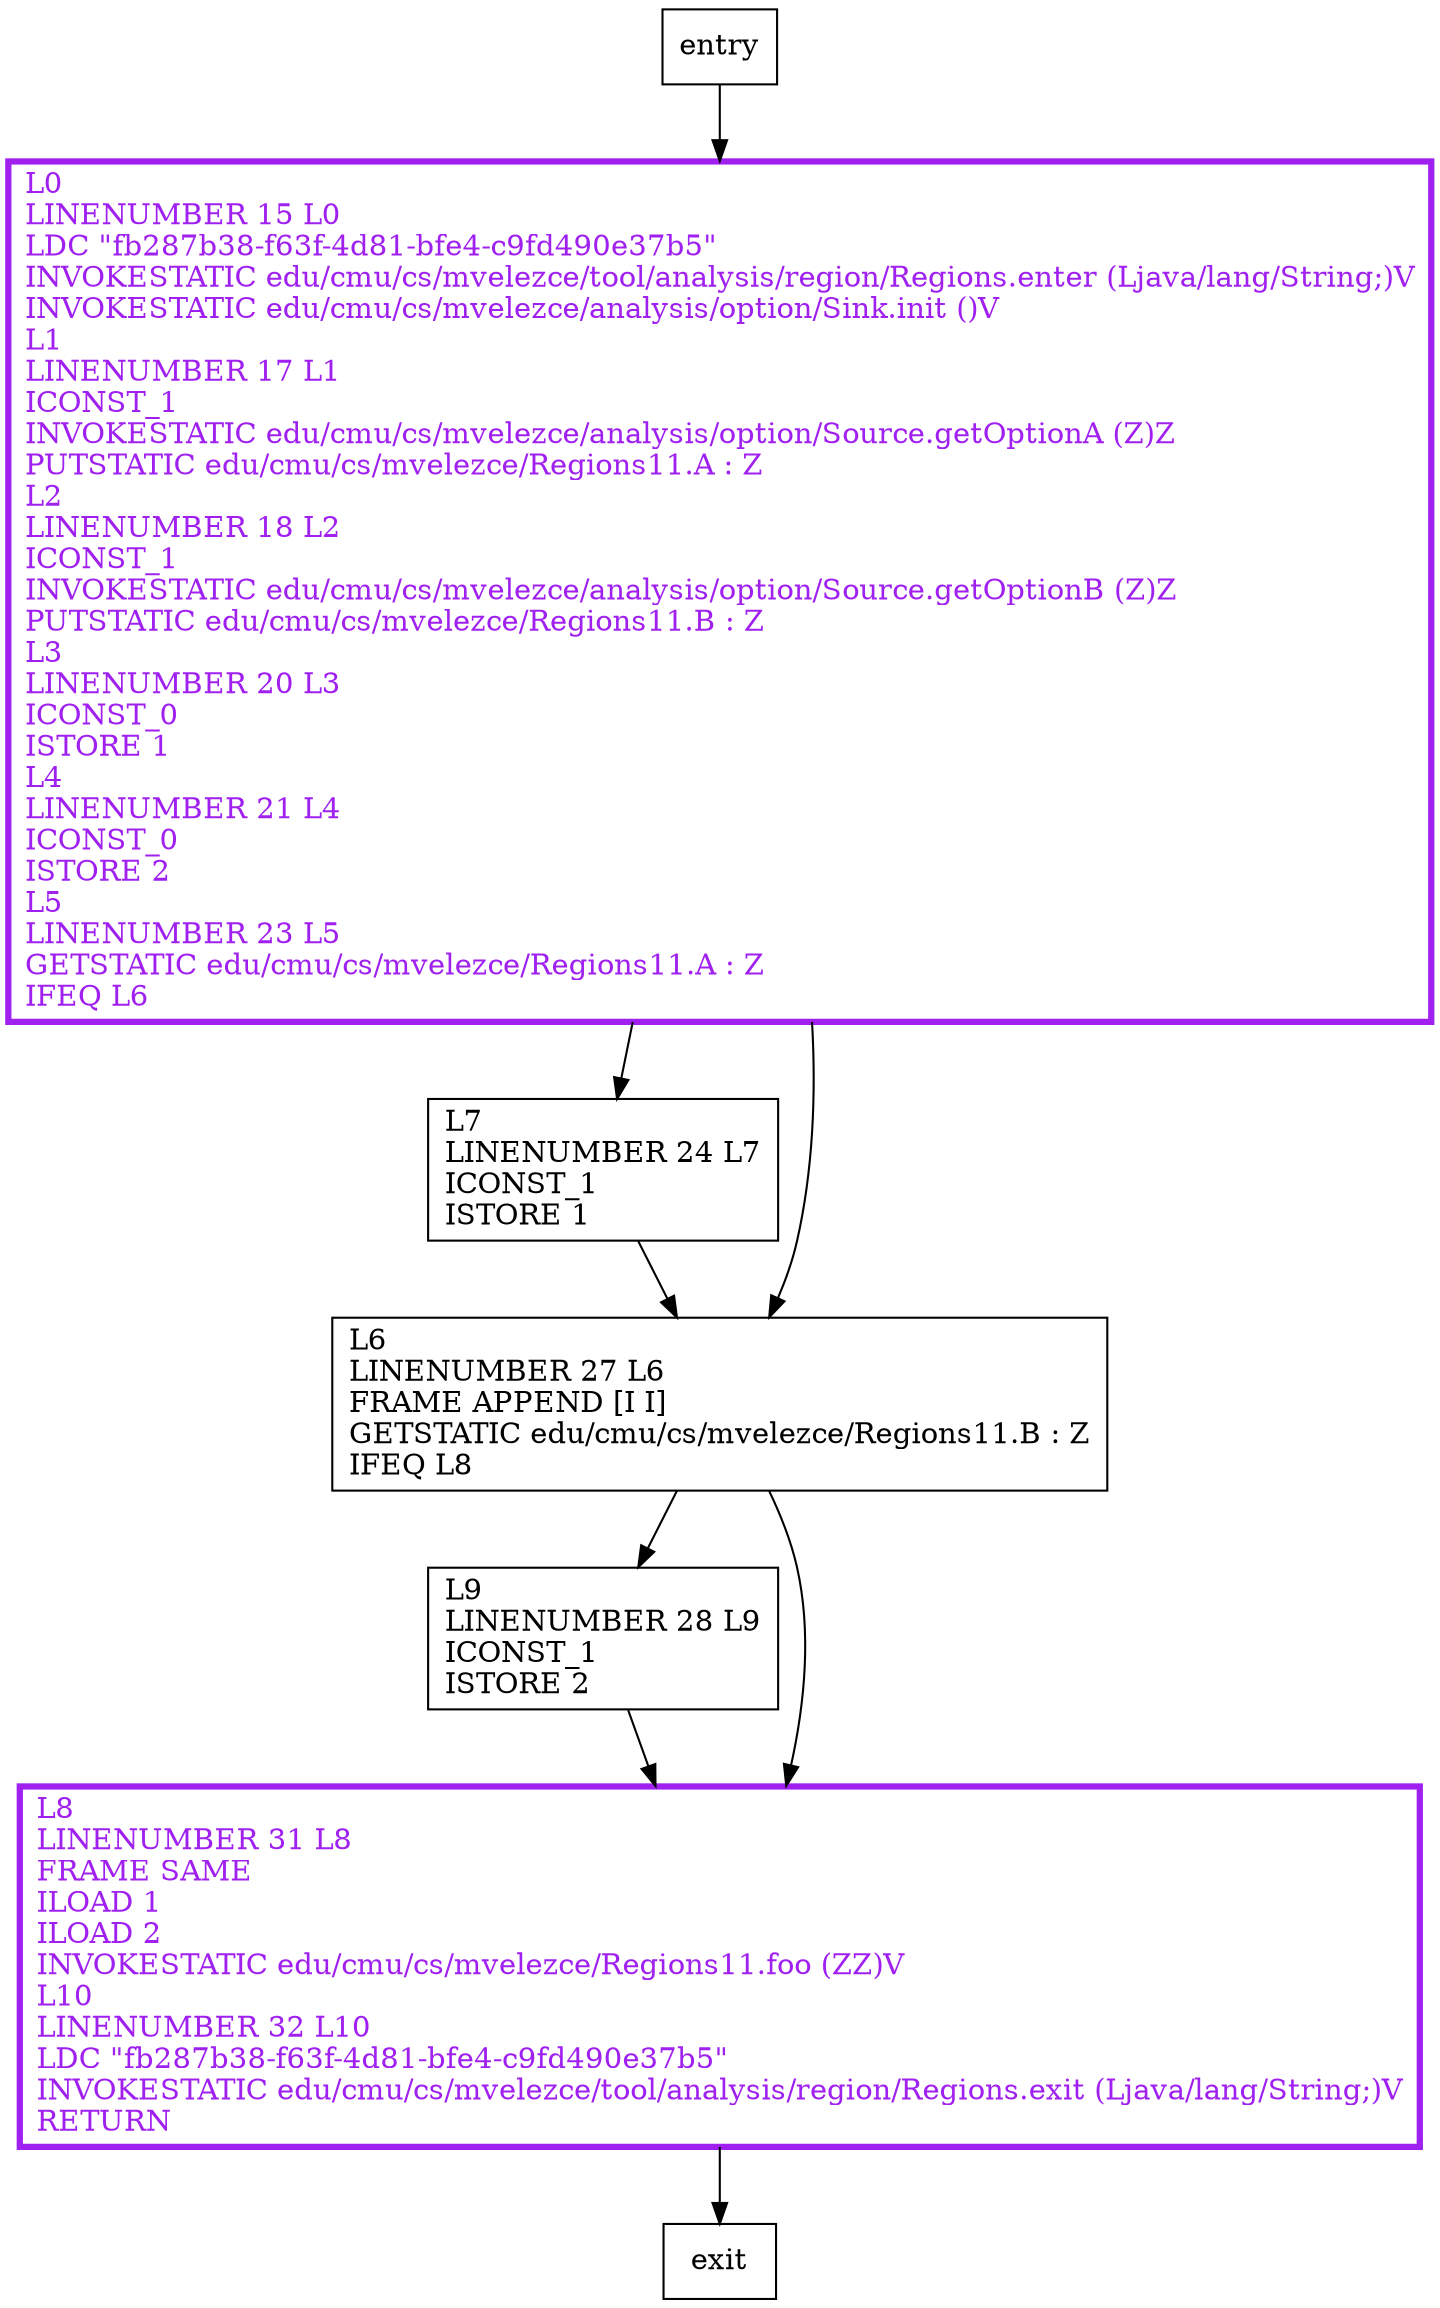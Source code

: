 digraph main {
node [shape=record];
596300281 [label="L7\lLINENUMBER 24 L7\lICONST_1\lISTORE 1\l"];
1078311031 [label="L9\lLINENUMBER 28 L9\lICONST_1\lISTORE 2\l"];
2085957371 [label="L6\lLINENUMBER 27 L6\lFRAME APPEND [I I]\lGETSTATIC edu/cmu/cs/mvelezce/Regions11.B : Z\lIFEQ L8\l"];
1398558365 [label="L8\lLINENUMBER 31 L8\lFRAME SAME\lILOAD 1\lILOAD 2\lINVOKESTATIC edu/cmu/cs/mvelezce/Regions11.foo (ZZ)V\lL10\lLINENUMBER 32 L10\lLDC \"fb287b38-f63f-4d81-bfe4-c9fd490e37b5\"\lINVOKESTATIC edu/cmu/cs/mvelezce/tool/analysis/region/Regions.exit (Ljava/lang/String;)V\lRETURN\l"];
1501122167 [label="L0\lLINENUMBER 15 L0\lLDC \"fb287b38-f63f-4d81-bfe4-c9fd490e37b5\"\lINVOKESTATIC edu/cmu/cs/mvelezce/tool/analysis/region/Regions.enter (Ljava/lang/String;)V\lINVOKESTATIC edu/cmu/cs/mvelezce/analysis/option/Sink.init ()V\lL1\lLINENUMBER 17 L1\lICONST_1\lINVOKESTATIC edu/cmu/cs/mvelezce/analysis/option/Source.getOptionA (Z)Z\lPUTSTATIC edu/cmu/cs/mvelezce/Regions11.A : Z\lL2\lLINENUMBER 18 L2\lICONST_1\lINVOKESTATIC edu/cmu/cs/mvelezce/analysis/option/Source.getOptionB (Z)Z\lPUTSTATIC edu/cmu/cs/mvelezce/Regions11.B : Z\lL3\lLINENUMBER 20 L3\lICONST_0\lISTORE 1\lL4\lLINENUMBER 21 L4\lICONST_0\lISTORE 2\lL5\lLINENUMBER 23 L5\lGETSTATIC edu/cmu/cs/mvelezce/Regions11.A : Z\lIFEQ L6\l"];
entry;
exit;
entry -> 1501122167;
596300281 -> 2085957371;
1078311031 -> 1398558365;
2085957371 -> 1078311031;
2085957371 -> 1398558365;
1398558365 -> exit;
1501122167 -> 596300281;
1501122167 -> 2085957371;
1398558365[fontcolor="purple", penwidth=3, color="purple"];
1501122167[fontcolor="purple", penwidth=3, color="purple"];
}
